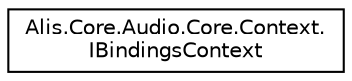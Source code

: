 digraph "Graphical Class Hierarchy"
{
 // LATEX_PDF_SIZE
  edge [fontname="Helvetica",fontsize="10",labelfontname="Helvetica",labelfontsize="10"];
  node [fontname="Helvetica",fontsize="10",shape=record];
  rankdir="LR";
  Node0 [label="Alis.Core.Audio.Core.Context.\lIBindingsContext",height=0.2,width=0.4,color="black", fillcolor="white", style="filled",URL="$interface_alis_1_1_core_1_1_audio_1_1_core_1_1_context_1_1_i_bindings_context.html",tooltip="Provides methods for querying available functions in a bindings context."];
}
